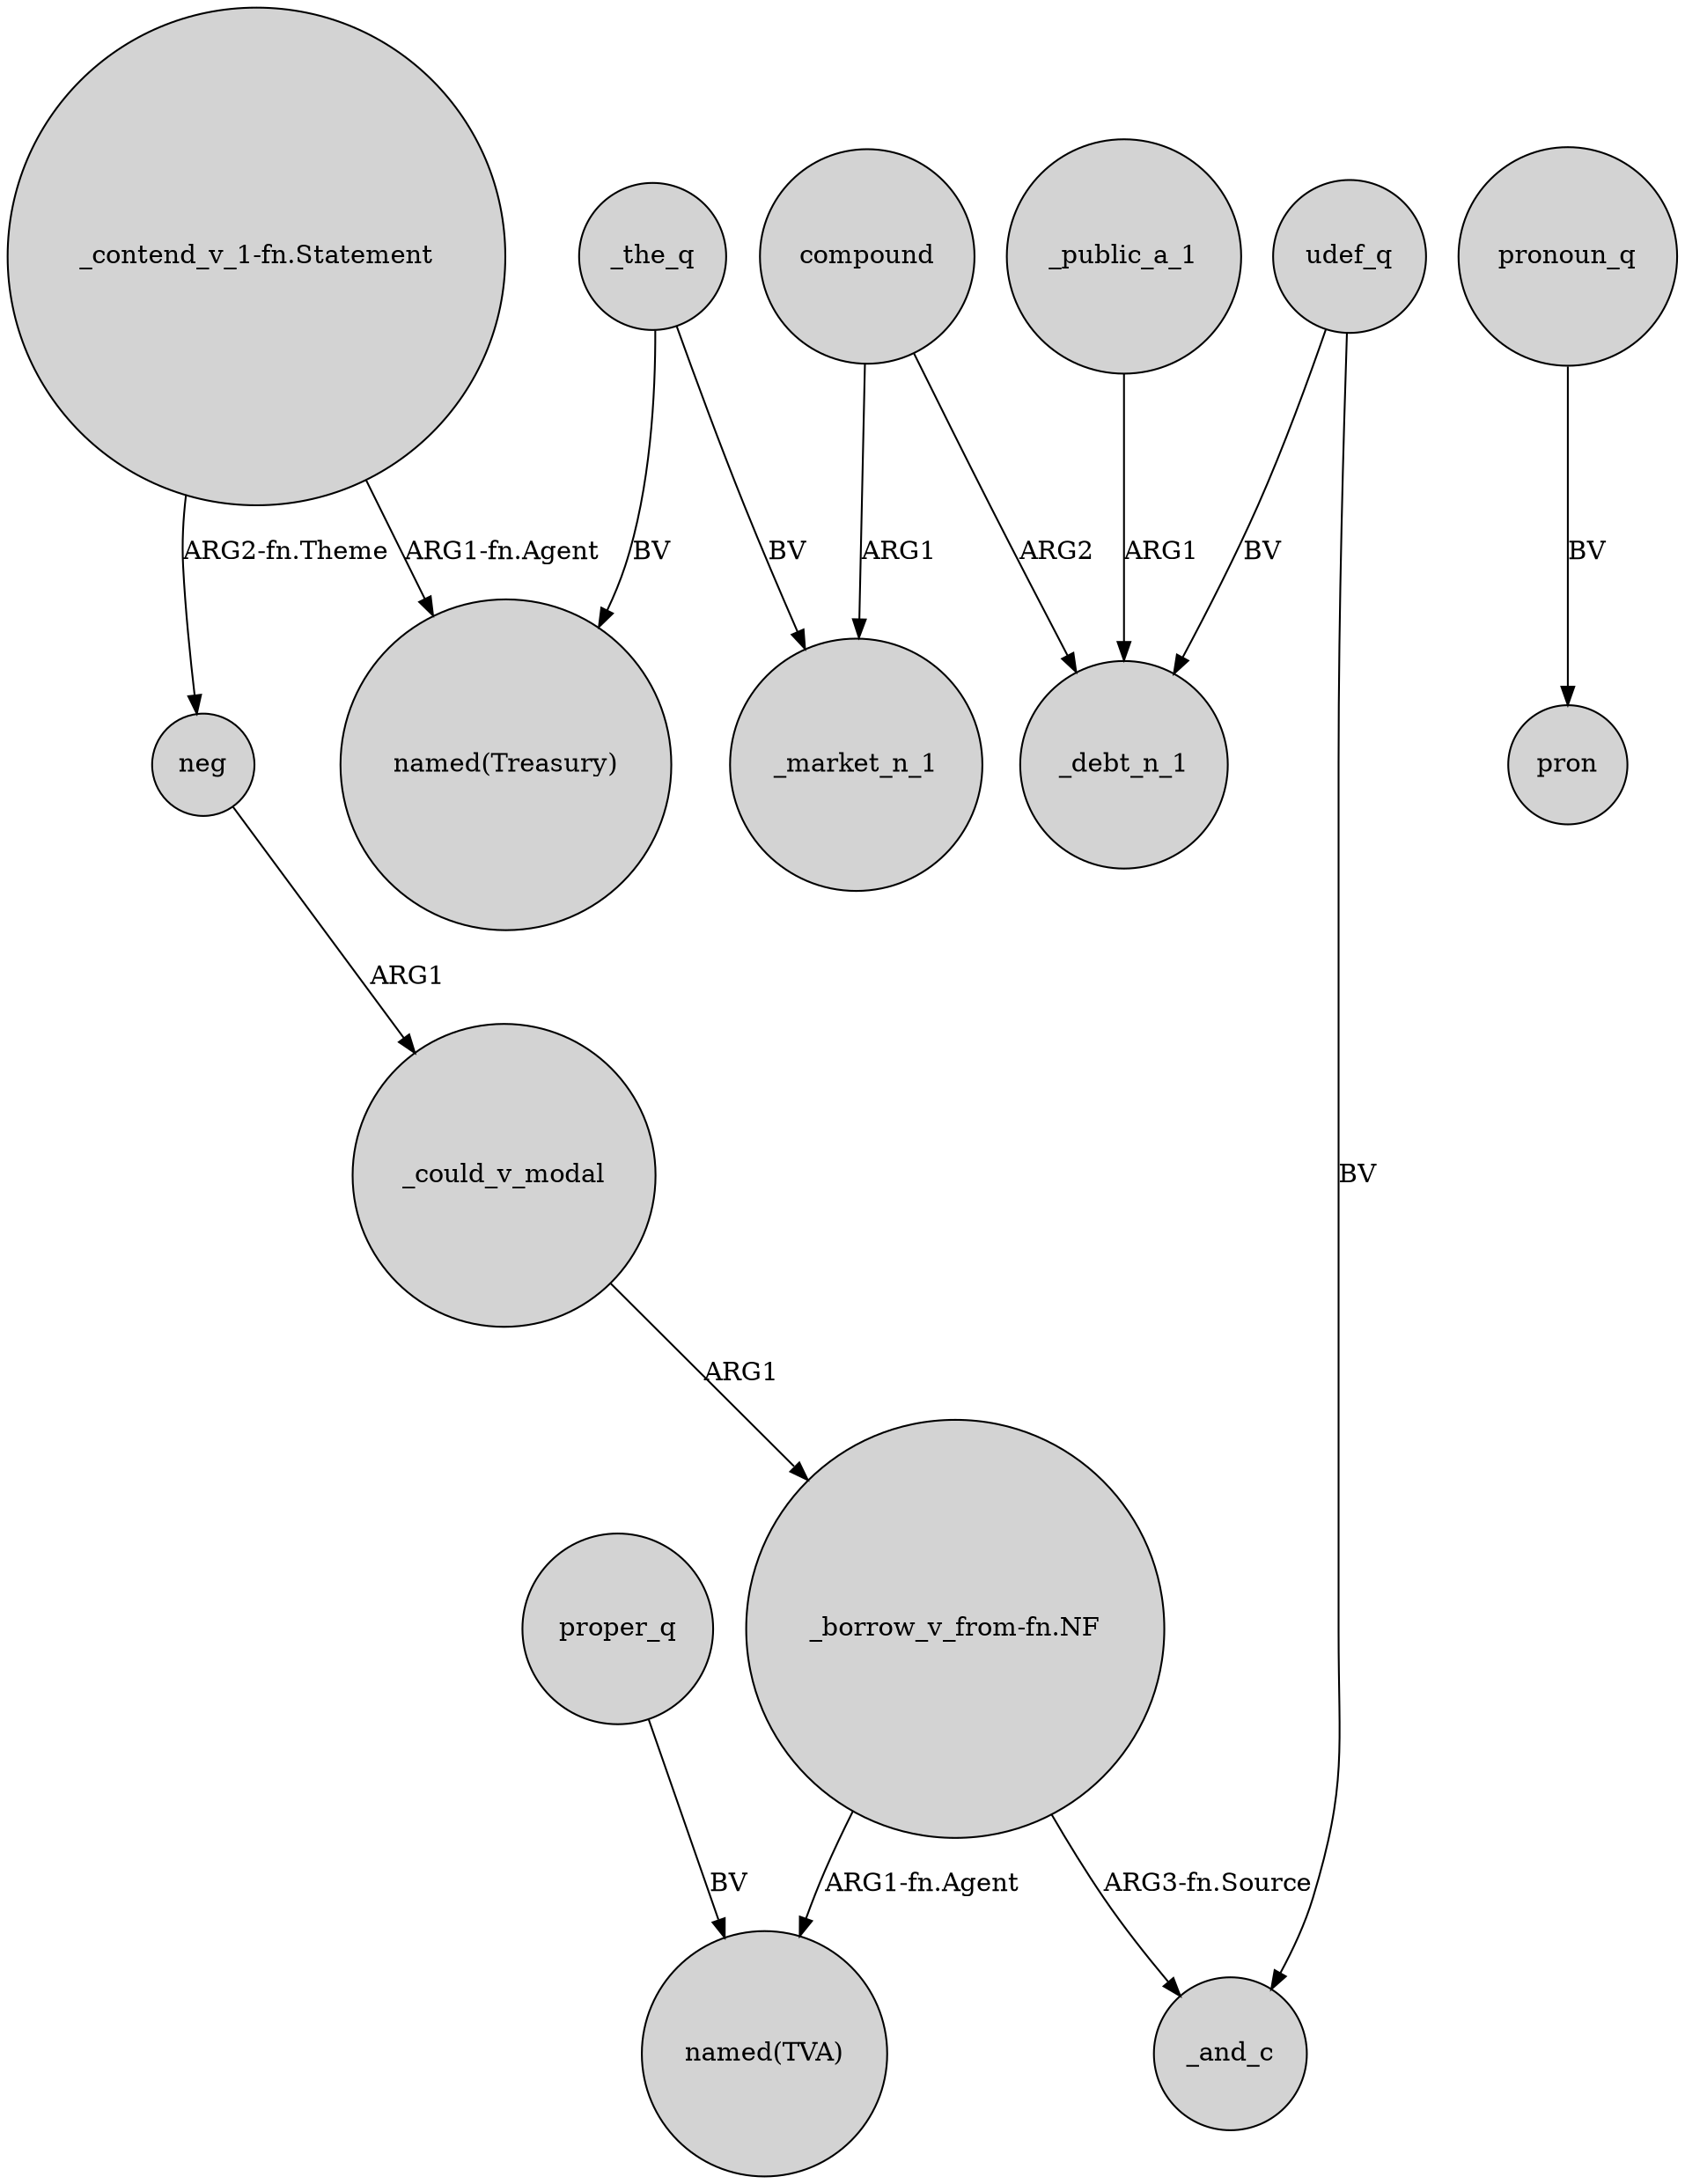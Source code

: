 digraph {
	node [shape=circle style=filled]
	_the_q -> "named(Treasury)" [label=BV]
	_could_v_modal -> "_borrow_v_from-fn.NF" [label=ARG1]
	compound -> _debt_n_1 [label=ARG2]
	neg -> _could_v_modal [label=ARG1]
	"_borrow_v_from-fn.NF" -> "named(TVA)" [label="ARG1-fn.Agent"]
	compound -> _market_n_1 [label=ARG1]
	_public_a_1 -> _debt_n_1 [label=ARG1]
	"_contend_v_1-fn.Statement" -> neg [label="ARG2-fn.Theme"]
	_the_q -> _market_n_1 [label=BV]
	udef_q -> _and_c [label=BV]
	udef_q -> _debt_n_1 [label=BV]
	proper_q -> "named(TVA)" [label=BV]
	"_contend_v_1-fn.Statement" -> "named(Treasury)" [label="ARG1-fn.Agent"]
	"_borrow_v_from-fn.NF" -> _and_c [label="ARG3-fn.Source"]
	pronoun_q -> pron [label=BV]
}
